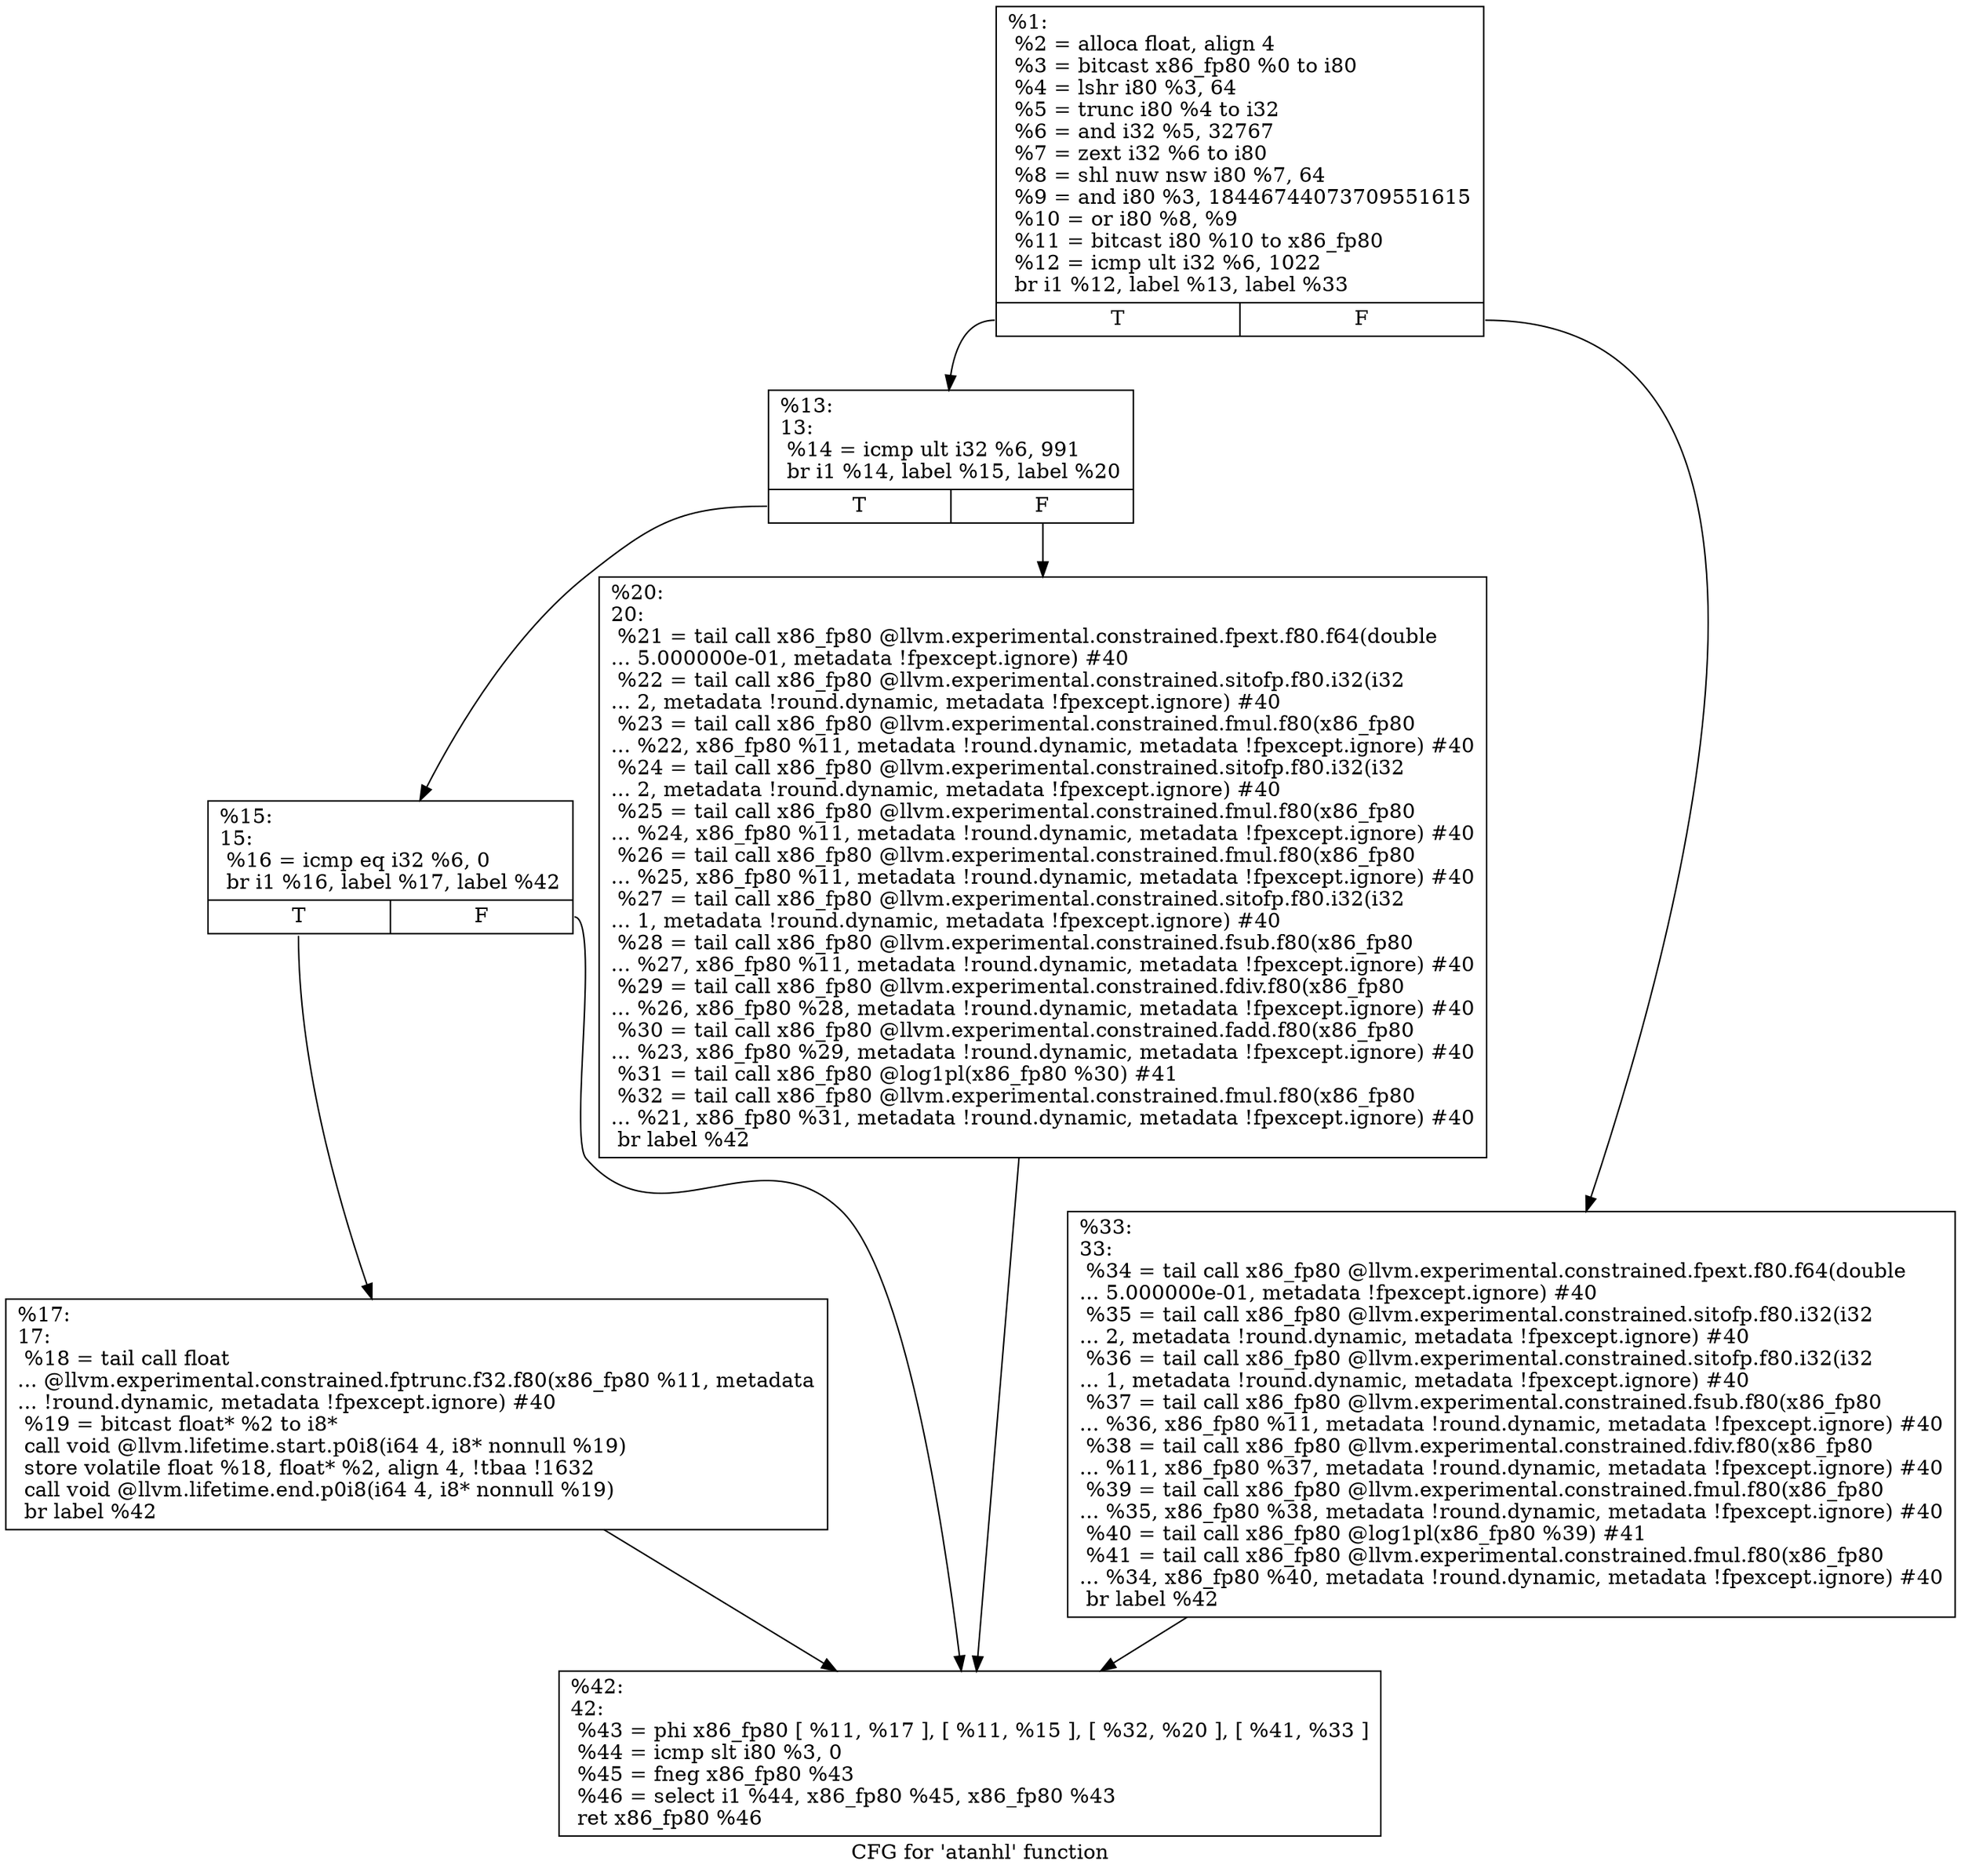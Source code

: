 digraph "CFG for 'atanhl' function" {
	label="CFG for 'atanhl' function";

	Node0x1d03400 [shape=record,label="{%1:\l  %2 = alloca float, align 4\l  %3 = bitcast x86_fp80 %0 to i80\l  %4 = lshr i80 %3, 64\l  %5 = trunc i80 %4 to i32\l  %6 = and i32 %5, 32767\l  %7 = zext i32 %6 to i80\l  %8 = shl nuw nsw i80 %7, 64\l  %9 = and i80 %3, 18446744073709551615\l  %10 = or i80 %8, %9\l  %11 = bitcast i80 %10 to x86_fp80\l  %12 = icmp ult i32 %6, 1022\l  br i1 %12, label %13, label %33\l|{<s0>T|<s1>F}}"];
	Node0x1d03400:s0 -> Node0x1d03490;
	Node0x1d03400:s1 -> Node0x1d035d0;
	Node0x1d03490 [shape=record,label="{%13:\l13:                                               \l  %14 = icmp ult i32 %6, 991\l  br i1 %14, label %15, label %20\l|{<s0>T|<s1>F}}"];
	Node0x1d03490:s0 -> Node0x1d034e0;
	Node0x1d03490:s1 -> Node0x1d03580;
	Node0x1d034e0 [shape=record,label="{%15:\l15:                                               \l  %16 = icmp eq i32 %6, 0\l  br i1 %16, label %17, label %42\l|{<s0>T|<s1>F}}"];
	Node0x1d034e0:s0 -> Node0x1d03530;
	Node0x1d034e0:s1 -> Node0x1d03620;
	Node0x1d03530 [shape=record,label="{%17:\l17:                                               \l  %18 = tail call float\l... @llvm.experimental.constrained.fptrunc.f32.f80(x86_fp80 %11, metadata\l... !round.dynamic, metadata !fpexcept.ignore) #40\l  %19 = bitcast float* %2 to i8*\l  call void @llvm.lifetime.start.p0i8(i64 4, i8* nonnull %19)\l  store volatile float %18, float* %2, align 4, !tbaa !1632\l  call void @llvm.lifetime.end.p0i8(i64 4, i8* nonnull %19)\l  br label %42\l}"];
	Node0x1d03530 -> Node0x1d03620;
	Node0x1d03580 [shape=record,label="{%20:\l20:                                               \l  %21 = tail call x86_fp80 @llvm.experimental.constrained.fpext.f80.f64(double\l... 5.000000e-01, metadata !fpexcept.ignore) #40\l  %22 = tail call x86_fp80 @llvm.experimental.constrained.sitofp.f80.i32(i32\l... 2, metadata !round.dynamic, metadata !fpexcept.ignore) #40\l  %23 = tail call x86_fp80 @llvm.experimental.constrained.fmul.f80(x86_fp80\l... %22, x86_fp80 %11, metadata !round.dynamic, metadata !fpexcept.ignore) #40\l  %24 = tail call x86_fp80 @llvm.experimental.constrained.sitofp.f80.i32(i32\l... 2, metadata !round.dynamic, metadata !fpexcept.ignore) #40\l  %25 = tail call x86_fp80 @llvm.experimental.constrained.fmul.f80(x86_fp80\l... %24, x86_fp80 %11, metadata !round.dynamic, metadata !fpexcept.ignore) #40\l  %26 = tail call x86_fp80 @llvm.experimental.constrained.fmul.f80(x86_fp80\l... %25, x86_fp80 %11, metadata !round.dynamic, metadata !fpexcept.ignore) #40\l  %27 = tail call x86_fp80 @llvm.experimental.constrained.sitofp.f80.i32(i32\l... 1, metadata !round.dynamic, metadata !fpexcept.ignore) #40\l  %28 = tail call x86_fp80 @llvm.experimental.constrained.fsub.f80(x86_fp80\l... %27, x86_fp80 %11, metadata !round.dynamic, metadata !fpexcept.ignore) #40\l  %29 = tail call x86_fp80 @llvm.experimental.constrained.fdiv.f80(x86_fp80\l... %26, x86_fp80 %28, metadata !round.dynamic, metadata !fpexcept.ignore) #40\l  %30 = tail call x86_fp80 @llvm.experimental.constrained.fadd.f80(x86_fp80\l... %23, x86_fp80 %29, metadata !round.dynamic, metadata !fpexcept.ignore) #40\l  %31 = tail call x86_fp80 @log1pl(x86_fp80 %30) #41\l  %32 = tail call x86_fp80 @llvm.experimental.constrained.fmul.f80(x86_fp80\l... %21, x86_fp80 %31, metadata !round.dynamic, metadata !fpexcept.ignore) #40\l  br label %42\l}"];
	Node0x1d03580 -> Node0x1d03620;
	Node0x1d035d0 [shape=record,label="{%33:\l33:                                               \l  %34 = tail call x86_fp80 @llvm.experimental.constrained.fpext.f80.f64(double\l... 5.000000e-01, metadata !fpexcept.ignore) #40\l  %35 = tail call x86_fp80 @llvm.experimental.constrained.sitofp.f80.i32(i32\l... 2, metadata !round.dynamic, metadata !fpexcept.ignore) #40\l  %36 = tail call x86_fp80 @llvm.experimental.constrained.sitofp.f80.i32(i32\l... 1, metadata !round.dynamic, metadata !fpexcept.ignore) #40\l  %37 = tail call x86_fp80 @llvm.experimental.constrained.fsub.f80(x86_fp80\l... %36, x86_fp80 %11, metadata !round.dynamic, metadata !fpexcept.ignore) #40\l  %38 = tail call x86_fp80 @llvm.experimental.constrained.fdiv.f80(x86_fp80\l... %11, x86_fp80 %37, metadata !round.dynamic, metadata !fpexcept.ignore) #40\l  %39 = tail call x86_fp80 @llvm.experimental.constrained.fmul.f80(x86_fp80\l... %35, x86_fp80 %38, metadata !round.dynamic, metadata !fpexcept.ignore) #40\l  %40 = tail call x86_fp80 @log1pl(x86_fp80 %39) #41\l  %41 = tail call x86_fp80 @llvm.experimental.constrained.fmul.f80(x86_fp80\l... %34, x86_fp80 %40, metadata !round.dynamic, metadata !fpexcept.ignore) #40\l  br label %42\l}"];
	Node0x1d035d0 -> Node0x1d03620;
	Node0x1d03620 [shape=record,label="{%42:\l42:                                               \l  %43 = phi x86_fp80 [ %11, %17 ], [ %11, %15 ], [ %32, %20 ], [ %41, %33 ]\l  %44 = icmp slt i80 %3, 0\l  %45 = fneg x86_fp80 %43\l  %46 = select i1 %44, x86_fp80 %45, x86_fp80 %43\l  ret x86_fp80 %46\l}"];
}
